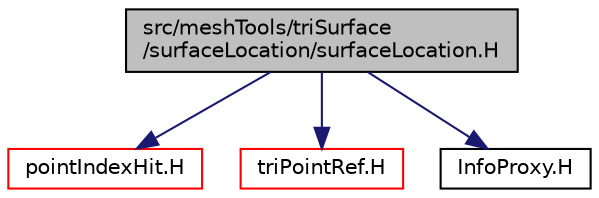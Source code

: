 digraph "src/meshTools/triSurface/surfaceLocation/surfaceLocation.H"
{
  bgcolor="transparent";
  edge [fontname="Helvetica",fontsize="10",labelfontname="Helvetica",labelfontsize="10"];
  node [fontname="Helvetica",fontsize="10",shape=record];
  Node0 [label="src/meshTools/triSurface\l/surfaceLocation/surfaceLocation.H",height=0.2,width=0.4,color="black", fillcolor="grey75", style="filled", fontcolor="black"];
  Node0 -> Node1 [color="midnightblue",fontsize="10",style="solid",fontname="Helvetica"];
  Node1 [label="pointIndexHit.H",height=0.2,width=0.4,color="red",URL="$a12812.html"];
  Node0 -> Node60 [color="midnightblue",fontsize="10",style="solid",fontname="Helvetica"];
  Node60 [label="triPointRef.H",height=0.2,width=0.4,color="red",URL="$a12878.html"];
  Node0 -> Node49 [color="midnightblue",fontsize="10",style="solid",fontname="Helvetica"];
  Node49 [label="InfoProxy.H",height=0.2,width=0.4,color="black",URL="$a09803.html"];
}
